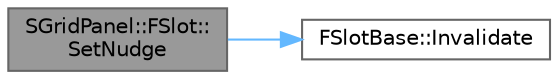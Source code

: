 digraph "SGridPanel::FSlot::SetNudge"
{
 // INTERACTIVE_SVG=YES
 // LATEX_PDF_SIZE
  bgcolor="transparent";
  edge [fontname=Helvetica,fontsize=10,labelfontname=Helvetica,labelfontsize=10];
  node [fontname=Helvetica,fontsize=10,shape=box,height=0.2,width=0.4];
  rankdir="LR";
  Node1 [id="Node000001",label="SGridPanel::FSlot::\lSetNudge",height=0.2,width=0.4,color="gray40", fillcolor="grey60", style="filled", fontcolor="black",tooltip=" "];
  Node1 -> Node2 [id="edge1_Node000001_Node000002",color="steelblue1",style="solid",tooltip=" "];
  Node2 [id="Node000002",label="FSlotBase::Invalidate",height=0.2,width=0.4,color="grey40", fillcolor="white", style="filled",URL="$dd/d98/classFSlotBase.html#a0d1d1591d0f4b764f20da57176221379",tooltip="Invalidate the widget's owner."];
}
